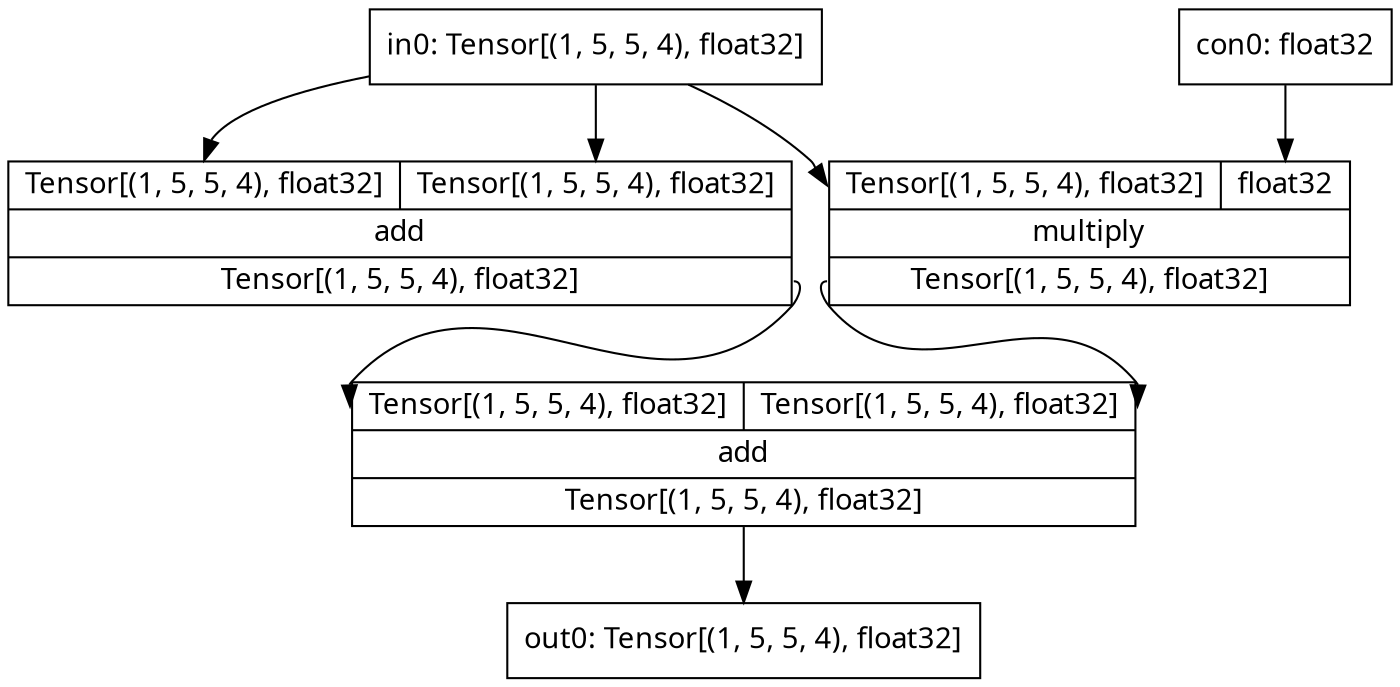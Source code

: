 digraph code {
	node [fontname="Linux Biolinum O" shape=record]
	in0 [label="in0: Tensor[(1, 5, 5, 4), float32]"]
	opr0 [label="{{<i0>Tensor[(1, 5, 5, 4), float32]|<i1>Tensor[(1, 5, 5, 4), float32]}|add\n|{<o0>Tensor[(1, 5, 5, 4), float32]}}"]
	in0 -> opr0:i0
	in0 -> opr0:i1
	con0 [label="con0: float32"]
	opr1 [label="{{<i0>Tensor[(1, 5, 5, 4), float32]|<i1>float32}|multiply\n|{<o0>Tensor[(1, 5, 5, 4), float32]}}"]
	in0 -> opr1:i0
	con0 -> opr1:i1
	opr2 [label="{{<i0>Tensor[(1, 5, 5, 4), float32]|<i1>Tensor[(1, 5, 5, 4), float32]}|add\n|{<o0>Tensor[(1, 5, 5, 4), float32]}}"]
	opr0:o0 -> opr2:i0
	opr1:o0 -> opr2:i1
	out0 [label="out0: Tensor[(1, 5, 5, 4), float32]"]
	opr2:o0 -> out0
}
